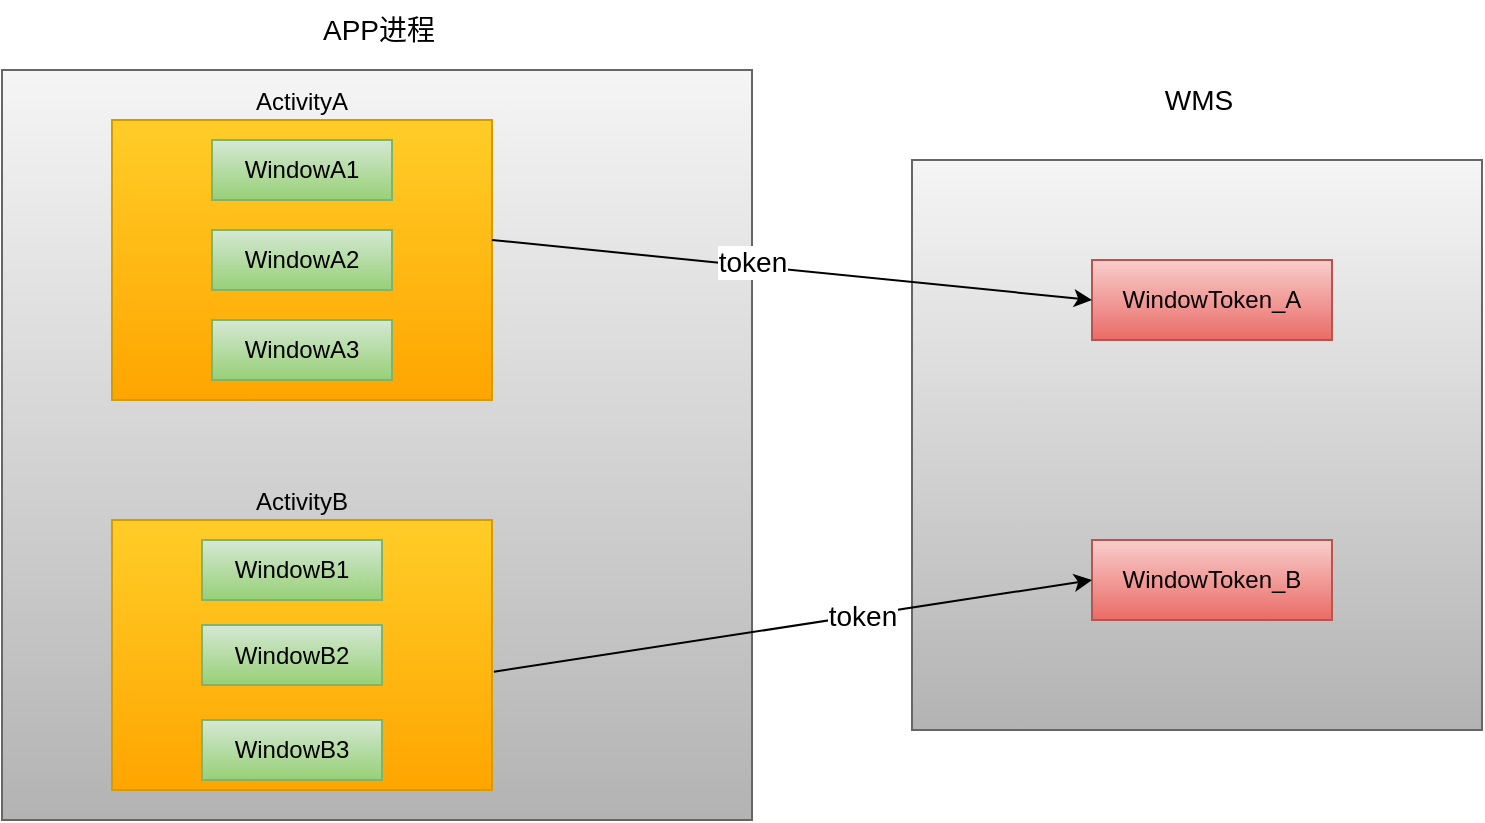 <mxfile version="20.3.0" type="device"><diagram id="tNqZbCcio1rusu4INNGE" name="第 1 页"><mxGraphModel dx="868" dy="553" grid="1" gridSize="10" guides="1" tooltips="1" connect="1" arrows="1" fold="1" page="1" pageScale="1" pageWidth="827" pageHeight="1169" math="0" shadow="0"><root><mxCell id="0"/><mxCell id="1" parent="0"/><mxCell id="TyWo0NhWUprX_akc2ft_-1" value="" style="whiteSpace=wrap;html=1;aspect=fixed;fillColor=#f5f5f5;gradientColor=#b3b3b3;strokeColor=#666666;" vertex="1" parent="1"><mxGeometry x="75" y="225" width="375" height="375" as="geometry"/></mxCell><mxCell id="TyWo0NhWUprX_akc2ft_-2" value="APP进程" style="text;html=1;resizable=0;autosize=1;align=center;verticalAlign=middle;points=[];fillColor=none;strokeColor=none;rounded=0;fontSize=14;" vertex="1" parent="1"><mxGeometry x="222.5" y="190" width="80" height="30" as="geometry"/></mxCell><mxCell id="TyWo0NhWUprX_akc2ft_-3" value="ActivityA" style="rounded=0;whiteSpace=wrap;html=1;labelPosition=center;verticalLabelPosition=top;align=center;verticalAlign=bottom;fillColor=#ffcd28;gradientColor=#ffa500;strokeColor=#d79b00;" vertex="1" parent="1"><mxGeometry x="130" y="250" width="190" height="140" as="geometry"/></mxCell><mxCell id="TyWo0NhWUprX_akc2ft_-8" value="" style="whiteSpace=wrap;html=1;aspect=fixed;fillColor=#f5f5f5;gradientColor=#b3b3b3;strokeColor=#666666;" vertex="1" parent="1"><mxGeometry x="530" y="270" width="285" height="285" as="geometry"/></mxCell><mxCell id="TyWo0NhWUprX_akc2ft_-9" value="&lt;font style=&quot;font-size: 14px;&quot;&gt;WMS&lt;/font&gt;" style="text;html=1;resizable=0;autosize=1;align=center;verticalAlign=middle;points=[];fillColor=none;strokeColor=none;rounded=0;" vertex="1" parent="1"><mxGeometry x="642.5" y="225" width="60" height="30" as="geometry"/></mxCell><mxCell id="TyWo0NhWUprX_akc2ft_-10" value="WindowToken_A" style="rounded=0;whiteSpace=wrap;html=1;fillColor=#f8cecc;gradientColor=#ea6b66;strokeColor=#b85450;" vertex="1" parent="1"><mxGeometry x="620" y="320" width="120" height="40" as="geometry"/></mxCell><mxCell id="TyWo0NhWUprX_akc2ft_-11" value="WindowToken_B" style="rounded=0;whiteSpace=wrap;html=1;fillColor=#f8cecc;gradientColor=#ea6b66;strokeColor=#b85450;" vertex="1" parent="1"><mxGeometry x="620" y="460" width="120" height="40" as="geometry"/></mxCell><mxCell id="TyWo0NhWUprX_akc2ft_-13" value="" style="endArrow=classic;html=1;rounded=0;entryX=0;entryY=0.5;entryDx=0;entryDy=0;" edge="1" parent="1" target="TyWo0NhWUprX_akc2ft_-10"><mxGeometry width="50" height="50" relative="1" as="geometry"><mxPoint x="320" y="310" as="sourcePoint"/><mxPoint x="440" y="360" as="targetPoint"/></mxGeometry></mxCell><mxCell id="TyWo0NhWUprX_akc2ft_-24" value="token" style="edgeLabel;html=1;align=center;verticalAlign=middle;resizable=0;points=[];fontSize=14;" vertex="1" connectable="0" parent="TyWo0NhWUprX_akc2ft_-13"><mxGeometry x="-0.135" y="2" relative="1" as="geometry"><mxPoint as="offset"/></mxGeometry></mxCell><mxCell id="TyWo0NhWUprX_akc2ft_-15" value="" style="endArrow=classic;html=1;rounded=0;entryX=0;entryY=0.5;entryDx=0;entryDy=0;exitX=1.005;exitY=0.562;exitDx=0;exitDy=0;exitPerimeter=0;" edge="1" parent="1" source="TyWo0NhWUprX_akc2ft_-16" target="TyWo0NhWUprX_akc2ft_-11"><mxGeometry width="50" height="50" relative="1" as="geometry"><mxPoint x="270" y="440" as="sourcePoint"/><mxPoint x="565" y="440" as="targetPoint"/></mxGeometry></mxCell><mxCell id="TyWo0NhWUprX_akc2ft_-25" value="token" style="edgeLabel;html=1;align=center;verticalAlign=middle;resizable=0;points=[];fontSize=14;" vertex="1" connectable="0" parent="TyWo0NhWUprX_akc2ft_-15"><mxGeometry x="0.231" relative="1" as="geometry"><mxPoint as="offset"/></mxGeometry></mxCell><mxCell id="TyWo0NhWUprX_akc2ft_-16" value="ActivityB" style="rounded=0;whiteSpace=wrap;html=1;labelPosition=center;verticalLabelPosition=top;align=center;verticalAlign=bottom;fillColor=#ffcd28;gradientColor=#ffa500;strokeColor=#d79b00;" vertex="1" parent="1"><mxGeometry x="130" y="450" width="190" height="135" as="geometry"/></mxCell><mxCell id="TyWo0NhWUprX_akc2ft_-18" value="WindowA1" style="rounded=0;whiteSpace=wrap;html=1;fillColor=#d5e8d4;gradientColor=#97d077;strokeColor=#82b366;" vertex="1" parent="1"><mxGeometry x="180" y="260" width="90" height="30" as="geometry"/></mxCell><mxCell id="TyWo0NhWUprX_akc2ft_-19" value="WindowA2" style="rounded=0;whiteSpace=wrap;html=1;fillColor=#d5e8d4;gradientColor=#97d077;strokeColor=#82b366;" vertex="1" parent="1"><mxGeometry x="180" y="305" width="90" height="30" as="geometry"/></mxCell><mxCell id="TyWo0NhWUprX_akc2ft_-20" value="WindowA3" style="rounded=0;whiteSpace=wrap;html=1;fillColor=#d5e8d4;gradientColor=#97d077;strokeColor=#82b366;" vertex="1" parent="1"><mxGeometry x="180" y="350" width="90" height="30" as="geometry"/></mxCell><mxCell id="TyWo0NhWUprX_akc2ft_-21" value="WindowB1" style="rounded=0;whiteSpace=wrap;html=1;fillColor=#d5e8d4;gradientColor=#97d077;strokeColor=#82b366;" vertex="1" parent="1"><mxGeometry x="175" y="460" width="90" height="30" as="geometry"/></mxCell><mxCell id="TyWo0NhWUprX_akc2ft_-22" value="WindowB2" style="rounded=0;whiteSpace=wrap;html=1;fillColor=#d5e8d4;gradientColor=#97d077;strokeColor=#82b366;" vertex="1" parent="1"><mxGeometry x="175" y="502.5" width="90" height="30" as="geometry"/></mxCell><mxCell id="TyWo0NhWUprX_akc2ft_-23" value="WindowB3" style="rounded=0;whiteSpace=wrap;html=1;fillColor=#d5e8d4;gradientColor=#97d077;strokeColor=#82b366;" vertex="1" parent="1"><mxGeometry x="175" y="550" width="90" height="30" as="geometry"/></mxCell></root></mxGraphModel></diagram></mxfile>